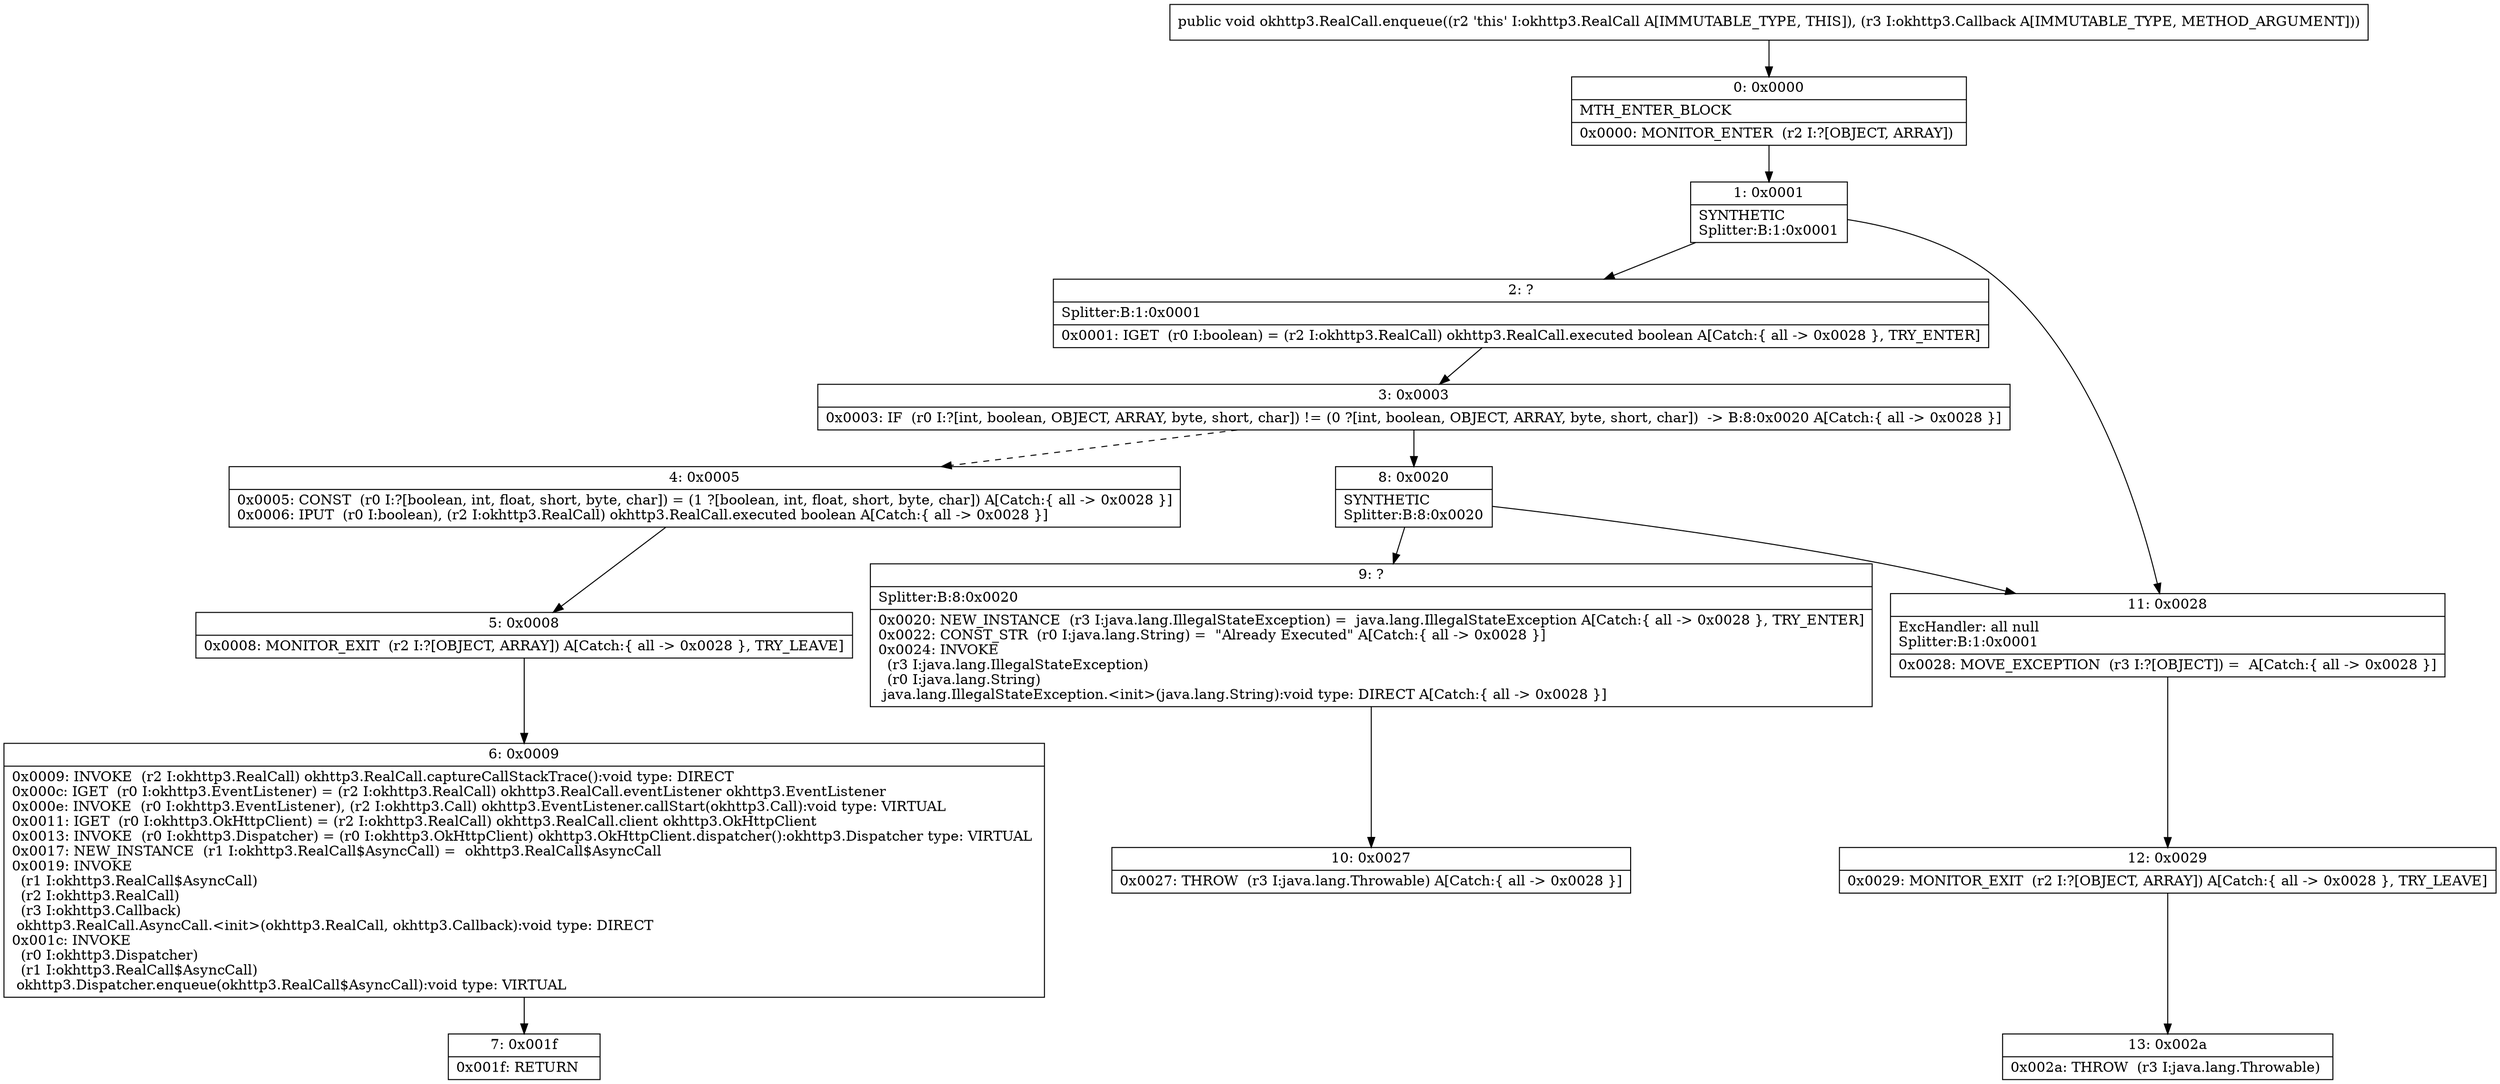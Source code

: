 digraph "CFG forokhttp3.RealCall.enqueue(Lokhttp3\/Callback;)V" {
Node_0 [shape=record,label="{0\:\ 0x0000|MTH_ENTER_BLOCK\l|0x0000: MONITOR_ENTER  (r2 I:?[OBJECT, ARRAY]) \l}"];
Node_1 [shape=record,label="{1\:\ 0x0001|SYNTHETIC\lSplitter:B:1:0x0001\l}"];
Node_2 [shape=record,label="{2\:\ ?|Splitter:B:1:0x0001\l|0x0001: IGET  (r0 I:boolean) = (r2 I:okhttp3.RealCall) okhttp3.RealCall.executed boolean A[Catch:\{ all \-\> 0x0028 \}, TRY_ENTER]\l}"];
Node_3 [shape=record,label="{3\:\ 0x0003|0x0003: IF  (r0 I:?[int, boolean, OBJECT, ARRAY, byte, short, char]) != (0 ?[int, boolean, OBJECT, ARRAY, byte, short, char])  \-\> B:8:0x0020 A[Catch:\{ all \-\> 0x0028 \}]\l}"];
Node_4 [shape=record,label="{4\:\ 0x0005|0x0005: CONST  (r0 I:?[boolean, int, float, short, byte, char]) = (1 ?[boolean, int, float, short, byte, char]) A[Catch:\{ all \-\> 0x0028 \}]\l0x0006: IPUT  (r0 I:boolean), (r2 I:okhttp3.RealCall) okhttp3.RealCall.executed boolean A[Catch:\{ all \-\> 0x0028 \}]\l}"];
Node_5 [shape=record,label="{5\:\ 0x0008|0x0008: MONITOR_EXIT  (r2 I:?[OBJECT, ARRAY]) A[Catch:\{ all \-\> 0x0028 \}, TRY_LEAVE]\l}"];
Node_6 [shape=record,label="{6\:\ 0x0009|0x0009: INVOKE  (r2 I:okhttp3.RealCall) okhttp3.RealCall.captureCallStackTrace():void type: DIRECT \l0x000c: IGET  (r0 I:okhttp3.EventListener) = (r2 I:okhttp3.RealCall) okhttp3.RealCall.eventListener okhttp3.EventListener \l0x000e: INVOKE  (r0 I:okhttp3.EventListener), (r2 I:okhttp3.Call) okhttp3.EventListener.callStart(okhttp3.Call):void type: VIRTUAL \l0x0011: IGET  (r0 I:okhttp3.OkHttpClient) = (r2 I:okhttp3.RealCall) okhttp3.RealCall.client okhttp3.OkHttpClient \l0x0013: INVOKE  (r0 I:okhttp3.Dispatcher) = (r0 I:okhttp3.OkHttpClient) okhttp3.OkHttpClient.dispatcher():okhttp3.Dispatcher type: VIRTUAL \l0x0017: NEW_INSTANCE  (r1 I:okhttp3.RealCall$AsyncCall) =  okhttp3.RealCall$AsyncCall \l0x0019: INVOKE  \l  (r1 I:okhttp3.RealCall$AsyncCall)\l  (r2 I:okhttp3.RealCall)\l  (r3 I:okhttp3.Callback)\l okhttp3.RealCall.AsyncCall.\<init\>(okhttp3.RealCall, okhttp3.Callback):void type: DIRECT \l0x001c: INVOKE  \l  (r0 I:okhttp3.Dispatcher)\l  (r1 I:okhttp3.RealCall$AsyncCall)\l okhttp3.Dispatcher.enqueue(okhttp3.RealCall$AsyncCall):void type: VIRTUAL \l}"];
Node_7 [shape=record,label="{7\:\ 0x001f|0x001f: RETURN   \l}"];
Node_8 [shape=record,label="{8\:\ 0x0020|SYNTHETIC\lSplitter:B:8:0x0020\l}"];
Node_9 [shape=record,label="{9\:\ ?|Splitter:B:8:0x0020\l|0x0020: NEW_INSTANCE  (r3 I:java.lang.IllegalStateException) =  java.lang.IllegalStateException A[Catch:\{ all \-\> 0x0028 \}, TRY_ENTER]\l0x0022: CONST_STR  (r0 I:java.lang.String) =  \"Already Executed\" A[Catch:\{ all \-\> 0x0028 \}]\l0x0024: INVOKE  \l  (r3 I:java.lang.IllegalStateException)\l  (r0 I:java.lang.String)\l java.lang.IllegalStateException.\<init\>(java.lang.String):void type: DIRECT A[Catch:\{ all \-\> 0x0028 \}]\l}"];
Node_10 [shape=record,label="{10\:\ 0x0027|0x0027: THROW  (r3 I:java.lang.Throwable) A[Catch:\{ all \-\> 0x0028 \}]\l}"];
Node_11 [shape=record,label="{11\:\ 0x0028|ExcHandler: all null\lSplitter:B:1:0x0001\l|0x0028: MOVE_EXCEPTION  (r3 I:?[OBJECT]) =  A[Catch:\{ all \-\> 0x0028 \}]\l}"];
Node_12 [shape=record,label="{12\:\ 0x0029|0x0029: MONITOR_EXIT  (r2 I:?[OBJECT, ARRAY]) A[Catch:\{ all \-\> 0x0028 \}, TRY_LEAVE]\l}"];
Node_13 [shape=record,label="{13\:\ 0x002a|0x002a: THROW  (r3 I:java.lang.Throwable) \l}"];
MethodNode[shape=record,label="{public void okhttp3.RealCall.enqueue((r2 'this' I:okhttp3.RealCall A[IMMUTABLE_TYPE, THIS]), (r3 I:okhttp3.Callback A[IMMUTABLE_TYPE, METHOD_ARGUMENT])) }"];
MethodNode -> Node_0;
Node_0 -> Node_1;
Node_1 -> Node_2;
Node_1 -> Node_11;
Node_2 -> Node_3;
Node_3 -> Node_4[style=dashed];
Node_3 -> Node_8;
Node_4 -> Node_5;
Node_5 -> Node_6;
Node_6 -> Node_7;
Node_8 -> Node_9;
Node_8 -> Node_11;
Node_9 -> Node_10;
Node_11 -> Node_12;
Node_12 -> Node_13;
}

